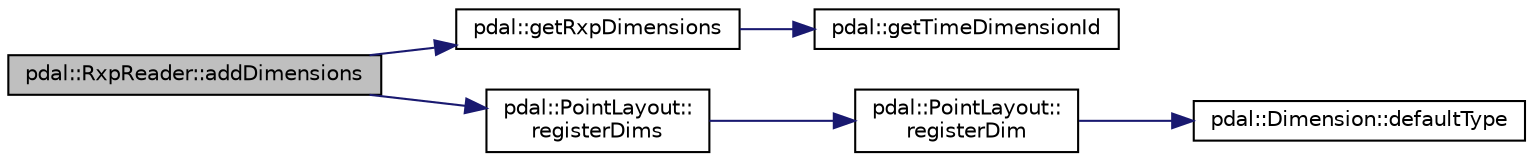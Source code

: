 digraph "pdal::RxpReader::addDimensions"
{
  edge [fontname="Helvetica",fontsize="10",labelfontname="Helvetica",labelfontsize="10"];
  node [fontname="Helvetica",fontsize="10",shape=record];
  rankdir="LR";
  Node1 [label="pdal::RxpReader::addDimensions",height=0.2,width=0.4,color="black", fillcolor="grey75", style="filled", fontcolor="black"];
  Node1 -> Node2 [color="midnightblue",fontsize="10",style="solid",fontname="Helvetica"];
  Node2 [label="pdal::getRxpDimensions",height=0.2,width=0.4,color="black", fillcolor="white", style="filled",URL="$namespacepdal.html#a01b239a3b6bbc504ec488dad92f01d03"];
  Node2 -> Node3 [color="midnightblue",fontsize="10",style="solid",fontname="Helvetica"];
  Node3 [label="pdal::getTimeDimensionId",height=0.2,width=0.4,color="black", fillcolor="white", style="filled",URL="$namespacepdal.html#ad387c869e85189a7ac3e5083b167c22c"];
  Node1 -> Node4 [color="midnightblue",fontsize="10",style="solid",fontname="Helvetica"];
  Node4 [label="pdal::PointLayout::\lregisterDims",height=0.2,width=0.4,color="black", fillcolor="white", style="filled",URL="$classpdal_1_1PointLayout.html#af0404b823635c356a5bddce383ad239c"];
  Node4 -> Node5 [color="midnightblue",fontsize="10",style="solid",fontname="Helvetica"];
  Node5 [label="pdal::PointLayout::\lregisterDim",height=0.2,width=0.4,color="black", fillcolor="white", style="filled",URL="$classpdal_1_1PointLayout.html#ac18a9b8b3dd23c601df823e84d90f61e"];
  Node5 -> Node6 [color="midnightblue",fontsize="10",style="solid",fontname="Helvetica"];
  Node6 [label="pdal::Dimension::defaultType",height=0.2,width=0.4,color="black", fillcolor="white", style="filled",URL="$namespacepdal_1_1Dimension.html#a9562a0d1c8e24bf903f1ccdd37b62d2f"];
}
